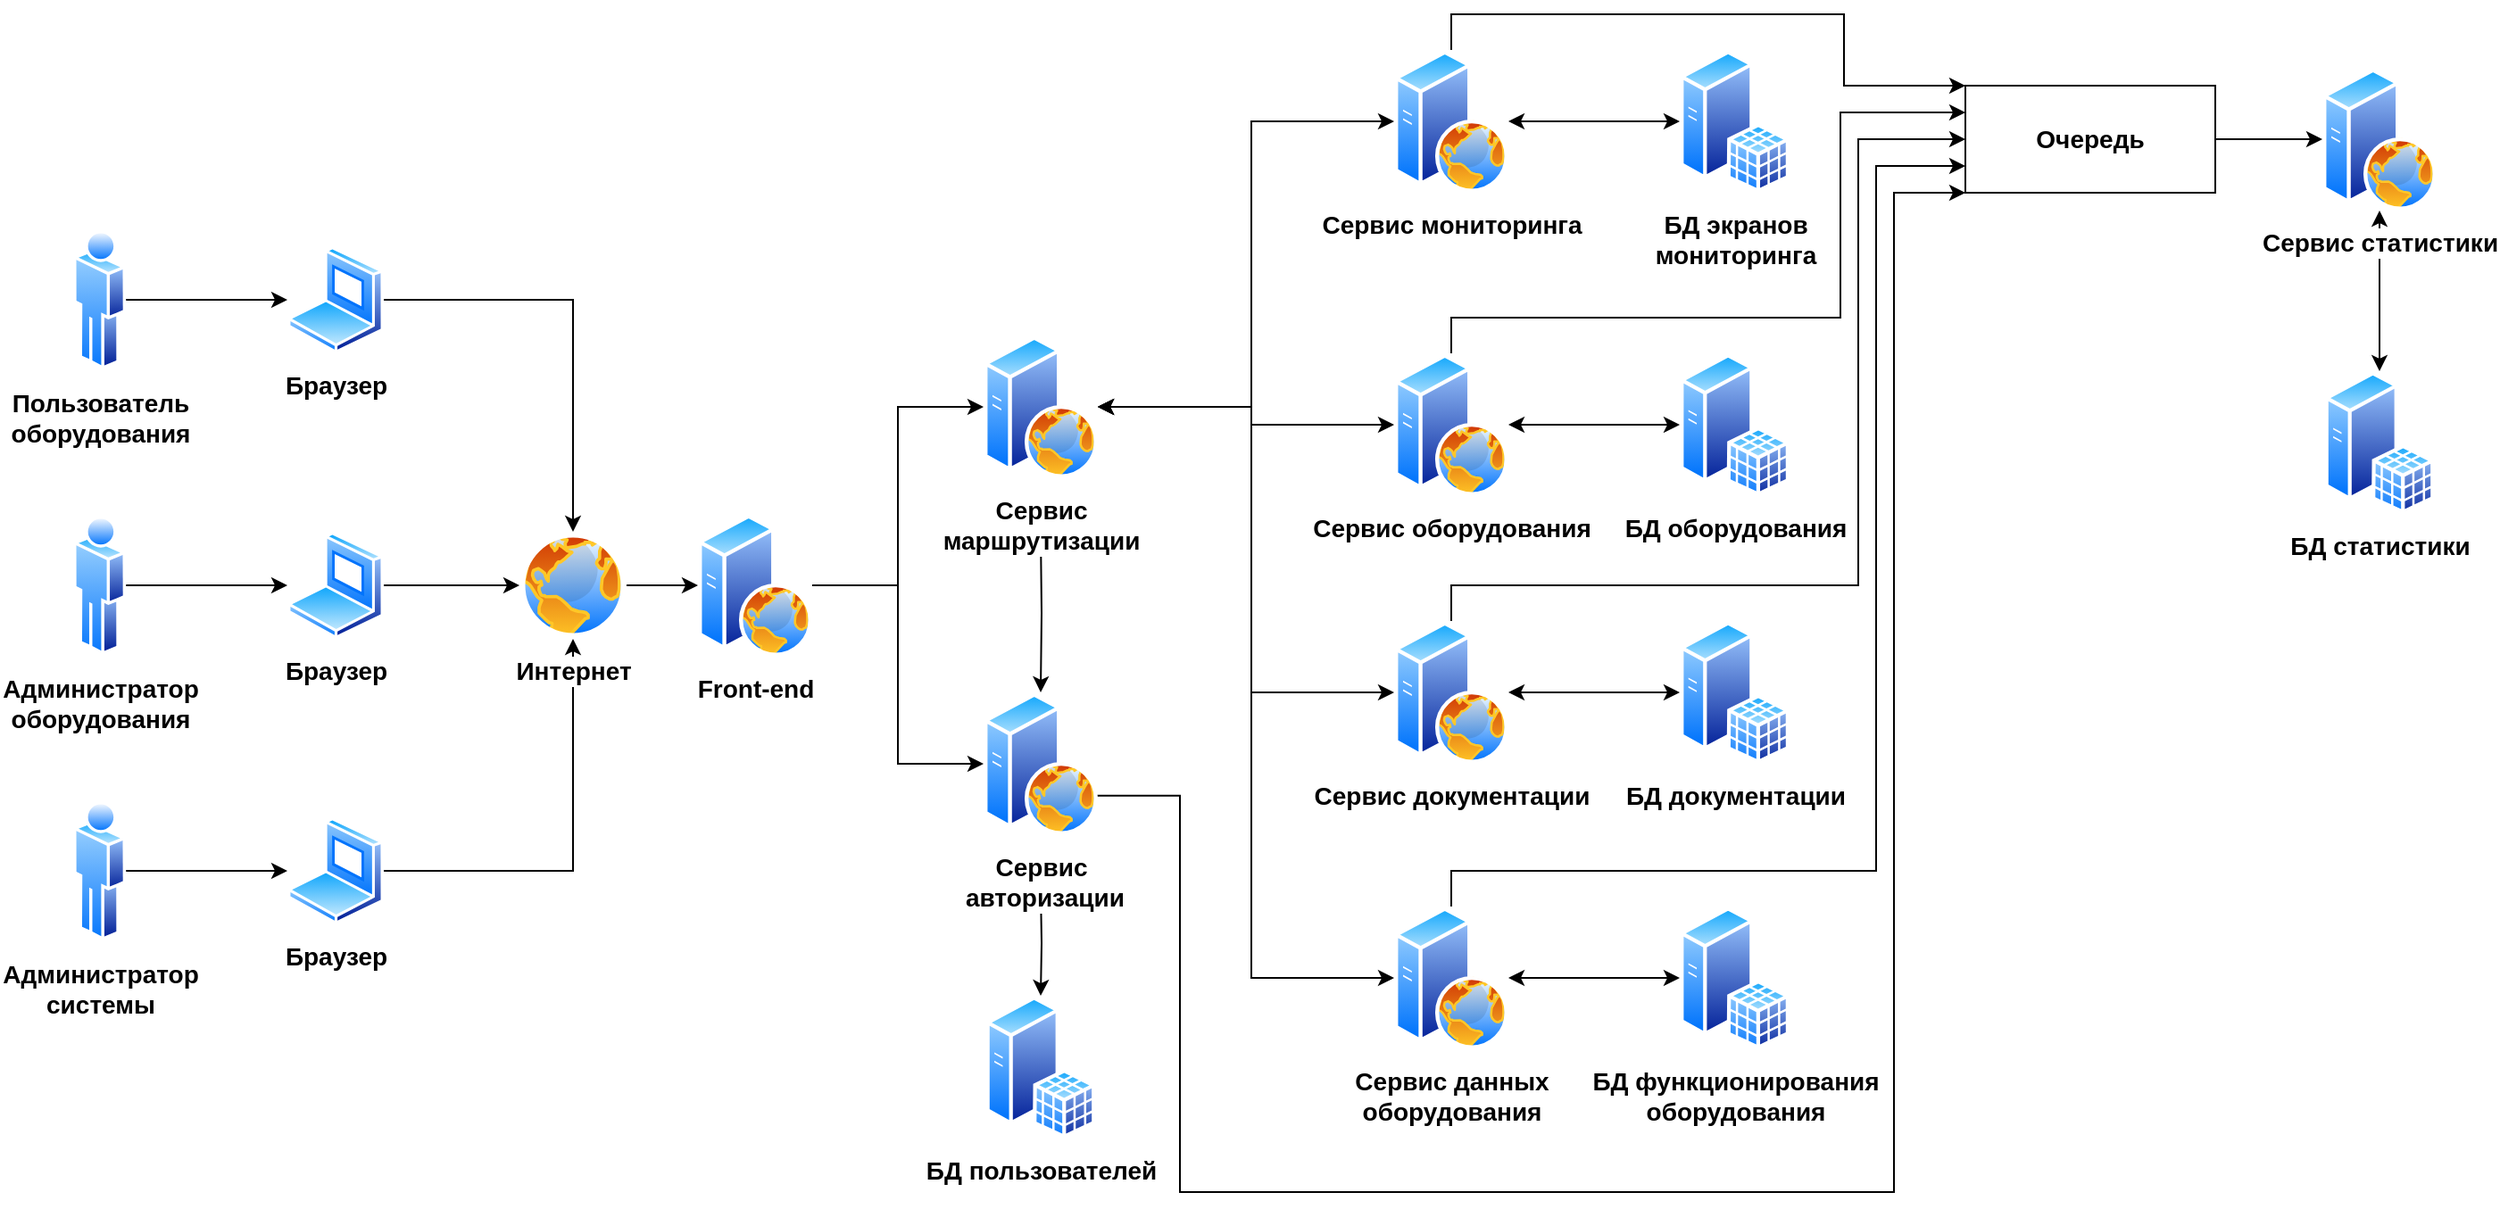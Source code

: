 <mxfile version="14.4.9" type="device"><diagram id="7UiXwg1uSnrwbN_RtKZs" name="Page-1"><mxGraphModel dx="2431" dy="1103" grid="1" gridSize="10" guides="1" tooltips="1" connect="1" arrows="1" fold="1" page="0" pageScale="1" pageWidth="827" pageHeight="1169" math="0" shadow="0"><root><mxCell id="0"/><mxCell id="1" parent="0"/><mxCell id="UalVrXW0ZuYl1teN-6kn-25" style="edgeStyle=orthogonalEdgeStyle;rounded=0;orthogonalLoop=1;jettySize=auto;html=1;exitX=1;exitY=0.5;exitDx=0;exitDy=0;fontSize=14;fontStyle=1" edge="1" parent="1" source="UalVrXW0ZuYl1teN-6kn-15" target="UalVrXW0ZuYl1teN-6kn-18"><mxGeometry relative="1" as="geometry"/></mxCell><mxCell id="UalVrXW0ZuYl1teN-6kn-15" value="Пользователь&lt;br style=&quot;font-size: 14px;&quot;&gt;оборудования" style="aspect=fixed;perimeter=ellipsePerimeter;html=1;align=center;shadow=0;dashed=0;spacingTop=3;image;image=img/lib/active_directory/user.svg;strokeColor=#000000;fontSize=14;fontStyle=1" vertex="1" parent="1"><mxGeometry x="20" y="160" width="29.6" height="80" as="geometry"/></mxCell><mxCell id="UalVrXW0ZuYl1teN-6kn-26" style="edgeStyle=orthogonalEdgeStyle;rounded=0;orthogonalLoop=1;jettySize=auto;html=1;exitX=1;exitY=0.5;exitDx=0;exitDy=0;entryX=0;entryY=0.5;entryDx=0;entryDy=0;fontSize=14;fontStyle=1" edge="1" parent="1" source="UalVrXW0ZuYl1teN-6kn-16" target="UalVrXW0ZuYl1teN-6kn-19"><mxGeometry relative="1" as="geometry"/></mxCell><mxCell id="UalVrXW0ZuYl1teN-6kn-16" value="Администратор&lt;br style=&quot;font-size: 14px;&quot;&gt;оборудования" style="aspect=fixed;perimeter=ellipsePerimeter;html=1;align=center;shadow=0;dashed=0;spacingTop=3;image;image=img/lib/active_directory/user.svg;strokeColor=#000000;fontSize=14;fontStyle=1" vertex="1" parent="1"><mxGeometry x="20" y="320" width="29.6" height="80" as="geometry"/></mxCell><mxCell id="UalVrXW0ZuYl1teN-6kn-27" style="edgeStyle=orthogonalEdgeStyle;rounded=0;orthogonalLoop=1;jettySize=auto;html=1;exitX=1;exitY=0.5;exitDx=0;exitDy=0;entryX=0;entryY=0.5;entryDx=0;entryDy=0;fontSize=14;fontStyle=1" edge="1" parent="1" source="UalVrXW0ZuYl1teN-6kn-17" target="UalVrXW0ZuYl1teN-6kn-20"><mxGeometry relative="1" as="geometry"/></mxCell><mxCell id="UalVrXW0ZuYl1teN-6kn-17" value="Администратор&lt;br style=&quot;font-size: 14px;&quot;&gt;системы" style="aspect=fixed;perimeter=ellipsePerimeter;html=1;align=center;shadow=0;dashed=0;spacingTop=3;image;image=img/lib/active_directory/user.svg;strokeColor=#000000;fontSize=14;fontStyle=1" vertex="1" parent="1"><mxGeometry x="20" y="480" width="29.6" height="80" as="geometry"/></mxCell><mxCell id="UalVrXW0ZuYl1teN-6kn-28" style="edgeStyle=orthogonalEdgeStyle;rounded=0;orthogonalLoop=1;jettySize=auto;html=1;exitX=1;exitY=0.5;exitDx=0;exitDy=0;fontSize=14;fontStyle=1" edge="1" parent="1" source="UalVrXW0ZuYl1teN-6kn-18" target="UalVrXW0ZuYl1teN-6kn-21"><mxGeometry relative="1" as="geometry"/></mxCell><mxCell id="UalVrXW0ZuYl1teN-6kn-18" value="Браузер" style="aspect=fixed;perimeter=ellipsePerimeter;html=1;align=center;shadow=0;dashed=0;spacingTop=3;image;image=img/lib/active_directory/laptop_client.svg;strokeColor=#000000;fontSize=14;fontStyle=1" vertex="1" parent="1"><mxGeometry x="140" y="170" width="54" height="60" as="geometry"/></mxCell><mxCell id="UalVrXW0ZuYl1teN-6kn-23" style="edgeStyle=orthogonalEdgeStyle;rounded=0;orthogonalLoop=1;jettySize=auto;html=1;exitX=1;exitY=0.5;exitDx=0;exitDy=0;fontSize=14;fontStyle=1" edge="1" parent="1" source="UalVrXW0ZuYl1teN-6kn-19" target="UalVrXW0ZuYl1teN-6kn-21"><mxGeometry relative="1" as="geometry"/></mxCell><mxCell id="UalVrXW0ZuYl1teN-6kn-19" value="Браузер" style="aspect=fixed;perimeter=ellipsePerimeter;html=1;align=center;shadow=0;dashed=0;spacingTop=3;image;image=img/lib/active_directory/laptop_client.svg;strokeColor=#000000;fontSize=14;fontStyle=1" vertex="1" parent="1"><mxGeometry x="140" y="330" width="54" height="60" as="geometry"/></mxCell><mxCell id="UalVrXW0ZuYl1teN-6kn-24" style="edgeStyle=orthogonalEdgeStyle;rounded=0;orthogonalLoop=1;jettySize=auto;html=1;exitX=1;exitY=0.5;exitDx=0;exitDy=0;entryX=0.5;entryY=1;entryDx=0;entryDy=0;fontSize=14;fontStyle=1" edge="1" parent="1" source="UalVrXW0ZuYl1teN-6kn-20" target="UalVrXW0ZuYl1teN-6kn-21"><mxGeometry relative="1" as="geometry"/></mxCell><mxCell id="UalVrXW0ZuYl1teN-6kn-20" value="Браузер" style="aspect=fixed;perimeter=ellipsePerimeter;html=1;align=center;shadow=0;dashed=0;spacingTop=3;image;image=img/lib/active_directory/laptop_client.svg;strokeColor=#000000;fontSize=14;fontStyle=1" vertex="1" parent="1"><mxGeometry x="140" y="490" width="54" height="60" as="geometry"/></mxCell><mxCell id="UalVrXW0ZuYl1teN-6kn-30" style="edgeStyle=orthogonalEdgeStyle;rounded=0;orthogonalLoop=1;jettySize=auto;html=1;exitX=1;exitY=0.5;exitDx=0;exitDy=0;fontSize=14;fontStyle=1" edge="1" parent="1" source="UalVrXW0ZuYl1teN-6kn-21" target="UalVrXW0ZuYl1teN-6kn-29"><mxGeometry relative="1" as="geometry"/></mxCell><mxCell id="UalVrXW0ZuYl1teN-6kn-21" value="Интернет" style="aspect=fixed;perimeter=ellipsePerimeter;html=1;align=center;shadow=0;dashed=0;spacingTop=3;image;image=img/lib/active_directory/internet_globe.svg;strokeColor=#000000;fontSize=14;fontStyle=1" vertex="1" parent="1"><mxGeometry x="270" y="330" width="60" height="60" as="geometry"/></mxCell><mxCell id="UalVrXW0ZuYl1teN-6kn-34" style="edgeStyle=orthogonalEdgeStyle;rounded=0;orthogonalLoop=1;jettySize=auto;html=1;exitX=1;exitY=0.5;exitDx=0;exitDy=0;entryX=0;entryY=0.5;entryDx=0;entryDy=0;fontSize=14;fontStyle=1" edge="1" parent="1" source="UalVrXW0ZuYl1teN-6kn-29" target="UalVrXW0ZuYl1teN-6kn-31"><mxGeometry relative="1" as="geometry"/></mxCell><mxCell id="UalVrXW0ZuYl1teN-6kn-36" style="edgeStyle=orthogonalEdgeStyle;rounded=0;orthogonalLoop=1;jettySize=auto;html=1;exitX=1;exitY=0.5;exitDx=0;exitDy=0;entryX=0;entryY=0.5;entryDx=0;entryDy=0;fontSize=14;fontStyle=1" edge="1" parent="1" source="UalVrXW0ZuYl1teN-6kn-29" target="UalVrXW0ZuYl1teN-6kn-32"><mxGeometry relative="1" as="geometry"/></mxCell><mxCell id="UalVrXW0ZuYl1teN-6kn-29" value="Front-end" style="aspect=fixed;perimeter=ellipsePerimeter;html=1;align=center;shadow=0;dashed=0;spacingTop=3;image;image=img/lib/active_directory/web_server.svg;strokeColor=#000000;fontSize=14;fontStyle=1" vertex="1" parent="1"><mxGeometry x="370" y="320" width="64" height="80" as="geometry"/></mxCell><mxCell id="UalVrXW0ZuYl1teN-6kn-37" style="edgeStyle=orthogonalEdgeStyle;rounded=0;orthogonalLoop=1;jettySize=auto;html=1;startArrow=classic;startFill=1;fontSize=14;fontStyle=1" edge="1" parent="1" target="UalVrXW0ZuYl1teN-6kn-32"><mxGeometry relative="1" as="geometry"><mxPoint x="562" y="330" as="sourcePoint"/></mxGeometry></mxCell><mxCell id="UalVrXW0ZuYl1teN-6kn-44" style="edgeStyle=orthogonalEdgeStyle;rounded=0;orthogonalLoop=1;jettySize=auto;html=1;entryX=0;entryY=0.5;entryDx=0;entryDy=0;startArrow=classic;startFill=1;fontSize=14;fontStyle=1;exitX=1;exitY=0.5;exitDx=0;exitDy=0;" edge="1" parent="1" source="UalVrXW0ZuYl1teN-6kn-31" target="UalVrXW0ZuYl1teN-6kn-43"><mxGeometry relative="1" as="geometry"><mxPoint x="600" y="270" as="sourcePoint"/><Array as="points"><mxPoint x="680" y="260"/><mxPoint x="680" y="100"/></Array></mxGeometry></mxCell><mxCell id="UalVrXW0ZuYl1teN-6kn-45" style="edgeStyle=orthogonalEdgeStyle;rounded=0;orthogonalLoop=1;jettySize=auto;html=1;entryX=0;entryY=0.5;entryDx=0;entryDy=0;startArrow=classic;startFill=1;fontSize=14;fontStyle=1;exitX=1;exitY=0.5;exitDx=0;exitDy=0;" edge="1" parent="1" source="UalVrXW0ZuYl1teN-6kn-31" target="UalVrXW0ZuYl1teN-6kn-40"><mxGeometry relative="1" as="geometry"><mxPoint x="600" y="270" as="sourcePoint"/><Array as="points"><mxPoint x="680" y="260"/><mxPoint x="680" y="420"/></Array></mxGeometry></mxCell><mxCell id="UalVrXW0ZuYl1teN-6kn-46" style="edgeStyle=orthogonalEdgeStyle;rounded=0;orthogonalLoop=1;jettySize=auto;html=1;entryX=0;entryY=0.5;entryDx=0;entryDy=0;startArrow=classic;startFill=1;fontSize=14;fontStyle=1;exitX=1;exitY=0.5;exitDx=0;exitDy=0;" edge="1" parent="1" source="UalVrXW0ZuYl1teN-6kn-31" target="UalVrXW0ZuYl1teN-6kn-42"><mxGeometry relative="1" as="geometry"><mxPoint x="600" y="270" as="sourcePoint"/><Array as="points"><mxPoint x="680" y="260"/><mxPoint x="680" y="580"/></Array></mxGeometry></mxCell><mxCell id="UalVrXW0ZuYl1teN-6kn-47" style="edgeStyle=orthogonalEdgeStyle;rounded=0;orthogonalLoop=1;jettySize=auto;html=1;startArrow=classic;startFill=1;fontSize=14;fontStyle=1" edge="1" parent="1" source="UalVrXW0ZuYl1teN-6kn-31" target="UalVrXW0ZuYl1teN-6kn-39"><mxGeometry relative="1" as="geometry"><mxPoint x="600" y="270" as="sourcePoint"/><Array as="points"><mxPoint x="680" y="260"/><mxPoint x="680" y="270"/></Array></mxGeometry></mxCell><mxCell id="UalVrXW0ZuYl1teN-6kn-31" value="Сервис &lt;br&gt;маршрутизации" style="aspect=fixed;perimeter=ellipsePerimeter;html=1;align=center;shadow=0;dashed=0;spacingTop=3;image;image=img/lib/active_directory/web_server.svg;strokeColor=#000000;fontSize=14;fontStyle=1" vertex="1" parent="1"><mxGeometry x="530" y="220" width="64" height="80" as="geometry"/></mxCell><mxCell id="UalVrXW0ZuYl1teN-6kn-49" style="edgeStyle=orthogonalEdgeStyle;rounded=0;orthogonalLoop=1;jettySize=auto;html=1;startArrow=classic;startFill=1;fontSize=14;fontStyle=1" edge="1" parent="1" target="UalVrXW0ZuYl1teN-6kn-48"><mxGeometry relative="1" as="geometry"><mxPoint x="562" y="530" as="sourcePoint"/></mxGeometry></mxCell><mxCell id="UalVrXW0ZuYl1teN-6kn-87" style="edgeStyle=orthogonalEdgeStyle;rounded=0;orthogonalLoop=1;jettySize=auto;html=1;exitX=1;exitY=0.75;exitDx=0;exitDy=0;entryX=0;entryY=1;entryDx=0;entryDy=0;startArrow=none;startFill=0;fontSize=14;fontStyle=1" edge="1" parent="1" source="UalVrXW0ZuYl1teN-6kn-32" target="UalVrXW0ZuYl1teN-6kn-77"><mxGeometry relative="1" as="geometry"><Array as="points"><mxPoint x="640" y="478"/><mxPoint x="640" y="700"/><mxPoint x="1040" y="700"/><mxPoint x="1040" y="140"/></Array></mxGeometry></mxCell><mxCell id="UalVrXW0ZuYl1teN-6kn-32" value="Сервис&lt;br&gt;&amp;nbsp;авторизации" style="aspect=fixed;perimeter=ellipsePerimeter;html=1;align=center;shadow=0;dashed=0;spacingTop=3;image;image=img/lib/active_directory/web_server.svg;strokeColor=#000000;fontSize=14;fontStyle=1" vertex="1" parent="1"><mxGeometry x="530" y="420" width="64" height="80" as="geometry"/></mxCell><mxCell id="UalVrXW0ZuYl1teN-6kn-56" style="edgeStyle=orthogonalEdgeStyle;rounded=0;orthogonalLoop=1;jettySize=auto;html=1;exitX=1;exitY=0.5;exitDx=0;exitDy=0;entryX=0;entryY=0.5;entryDx=0;entryDy=0;startArrow=classic;startFill=1;fontSize=14;fontStyle=1" edge="1" parent="1" source="UalVrXW0ZuYl1teN-6kn-39" target="UalVrXW0ZuYl1teN-6kn-53"><mxGeometry relative="1" as="geometry"/></mxCell><mxCell id="UalVrXW0ZuYl1teN-6kn-84" style="edgeStyle=orthogonalEdgeStyle;rounded=0;orthogonalLoop=1;jettySize=auto;html=1;exitX=0.5;exitY=0;exitDx=0;exitDy=0;entryX=0;entryY=0.25;entryDx=0;entryDy=0;startArrow=none;startFill=0;fontSize=14;fontStyle=1" edge="1" parent="1" source="UalVrXW0ZuYl1teN-6kn-39" target="UalVrXW0ZuYl1teN-6kn-77"><mxGeometry relative="1" as="geometry"><Array as="points"><mxPoint x="792" y="210"/><mxPoint x="1010" y="210"/><mxPoint x="1010" y="95"/></Array></mxGeometry></mxCell><mxCell id="UalVrXW0ZuYl1teN-6kn-39" value="Сервис оборудования" style="aspect=fixed;perimeter=ellipsePerimeter;html=1;align=center;shadow=0;dashed=0;spacingTop=3;image;image=img/lib/active_directory/web_server.svg;strokeColor=#000000;fontSize=14;fontStyle=1" vertex="1" parent="1"><mxGeometry x="760" y="230" width="64" height="80" as="geometry"/></mxCell><mxCell id="UalVrXW0ZuYl1teN-6kn-57" style="edgeStyle=orthogonalEdgeStyle;rounded=0;orthogonalLoop=1;jettySize=auto;html=1;exitX=1;exitY=0.5;exitDx=0;exitDy=0;entryX=0;entryY=0.5;entryDx=0;entryDy=0;startArrow=classic;startFill=1;fontSize=14;fontStyle=1" edge="1" parent="1" source="UalVrXW0ZuYl1teN-6kn-40" target="UalVrXW0ZuYl1teN-6kn-52"><mxGeometry relative="1" as="geometry"/></mxCell><mxCell id="UalVrXW0ZuYl1teN-6kn-85" style="edgeStyle=orthogonalEdgeStyle;rounded=0;orthogonalLoop=1;jettySize=auto;html=1;exitX=0.5;exitY=0;exitDx=0;exitDy=0;entryX=0;entryY=0.5;entryDx=0;entryDy=0;startArrow=none;startFill=0;fontSize=14;fontStyle=1" edge="1" parent="1" source="UalVrXW0ZuYl1teN-6kn-40" target="UalVrXW0ZuYl1teN-6kn-77"><mxGeometry relative="1" as="geometry"><Array as="points"><mxPoint x="792" y="360"/><mxPoint x="1020" y="360"/><mxPoint x="1020" y="110"/></Array></mxGeometry></mxCell><mxCell id="UalVrXW0ZuYl1teN-6kn-40" value="Сервис документации" style="aspect=fixed;perimeter=ellipsePerimeter;html=1;align=center;shadow=0;dashed=0;spacingTop=3;image;image=img/lib/active_directory/web_server.svg;strokeColor=#000000;fontSize=14;fontStyle=1" vertex="1" parent="1"><mxGeometry x="760" y="380" width="64" height="80" as="geometry"/></mxCell><mxCell id="UalVrXW0ZuYl1teN-6kn-59" value="" style="edgeStyle=orthogonalEdgeStyle;rounded=0;orthogonalLoop=1;jettySize=auto;html=1;startArrow=classic;startFill=1;fontSize=14;fontStyle=1" edge="1" parent="1" source="UalVrXW0ZuYl1teN-6kn-42" target="UalVrXW0ZuYl1teN-6kn-58"><mxGeometry relative="1" as="geometry"/></mxCell><mxCell id="UalVrXW0ZuYl1teN-6kn-86" style="edgeStyle=orthogonalEdgeStyle;rounded=0;orthogonalLoop=1;jettySize=auto;html=1;entryX=0;entryY=0.75;entryDx=0;entryDy=0;startArrow=none;startFill=0;exitX=0.5;exitY=0;exitDx=0;exitDy=0;fontSize=14;fontStyle=1" edge="1" parent="1" source="UalVrXW0ZuYl1teN-6kn-42" target="UalVrXW0ZuYl1teN-6kn-77"><mxGeometry relative="1" as="geometry"><Array as="points"><mxPoint x="792" y="520"/><mxPoint x="1030" y="520"/><mxPoint x="1030" y="125"/></Array></mxGeometry></mxCell><mxCell id="UalVrXW0ZuYl1teN-6kn-42" value="Сервис данных &lt;br style=&quot;font-size: 14px;&quot;&gt;оборудования" style="aspect=fixed;perimeter=ellipsePerimeter;html=1;align=center;shadow=0;dashed=0;spacingTop=3;image;image=img/lib/active_directory/web_server.svg;strokeColor=#000000;fontSize=14;fontStyle=1" vertex="1" parent="1"><mxGeometry x="760" y="540" width="64" height="80" as="geometry"/></mxCell><mxCell id="UalVrXW0ZuYl1teN-6kn-55" style="edgeStyle=orthogonalEdgeStyle;rounded=0;orthogonalLoop=1;jettySize=auto;html=1;exitX=1;exitY=0.5;exitDx=0;exitDy=0;startArrow=classic;startFill=1;fontSize=14;fontStyle=1" edge="1" parent="1" source="UalVrXW0ZuYl1teN-6kn-43" target="UalVrXW0ZuYl1teN-6kn-54"><mxGeometry relative="1" as="geometry"/></mxCell><mxCell id="UalVrXW0ZuYl1teN-6kn-83" style="edgeStyle=orthogonalEdgeStyle;rounded=0;orthogonalLoop=1;jettySize=auto;html=1;exitX=0.5;exitY=0;exitDx=0;exitDy=0;startArrow=none;startFill=0;entryX=0;entryY=0;entryDx=0;entryDy=0;fontSize=14;fontStyle=1" edge="1" parent="1" source="UalVrXW0ZuYl1teN-6kn-43" target="UalVrXW0ZuYl1teN-6kn-77"><mxGeometry relative="1" as="geometry"><mxPoint x="1190" y="80" as="targetPoint"/><Array as="points"><mxPoint x="792" y="40"/><mxPoint x="1012" y="40"/><mxPoint x="1012" y="80"/></Array></mxGeometry></mxCell><mxCell id="UalVrXW0ZuYl1teN-6kn-43" value="Сервис мониторинга" style="aspect=fixed;perimeter=ellipsePerimeter;html=1;align=center;shadow=0;dashed=0;spacingTop=3;image;image=img/lib/active_directory/web_server.svg;strokeColor=#000000;fontSize=14;fontStyle=1" vertex="1" parent="1"><mxGeometry x="760" y="60" width="64" height="80" as="geometry"/></mxCell><mxCell id="UalVrXW0ZuYl1teN-6kn-48" value="БД пользователей" style="aspect=fixed;perimeter=ellipsePerimeter;html=1;align=center;shadow=0;dashed=0;spacingTop=3;image;image=img/lib/active_directory/sql_server.svg;strokeColor=#000000;fontSize=14;fontStyle=1" vertex="1" parent="1"><mxGeometry x="531.2" y="590" width="61.6" height="80" as="geometry"/></mxCell><mxCell id="UalVrXW0ZuYl1teN-6kn-52" value="БД документации" style="aspect=fixed;perimeter=ellipsePerimeter;html=1;align=center;shadow=0;dashed=0;spacingTop=3;image;image=img/lib/active_directory/sql_server.svg;strokeColor=#000000;fontSize=14;fontStyle=1" vertex="1" parent="1"><mxGeometry x="920" y="380" width="61.6" height="80" as="geometry"/></mxCell><mxCell id="UalVrXW0ZuYl1teN-6kn-53" value="БД оборудования" style="aspect=fixed;perimeter=ellipsePerimeter;html=1;align=center;shadow=0;dashed=0;spacingTop=3;image;image=img/lib/active_directory/sql_server.svg;strokeColor=#000000;fontSize=14;fontStyle=1" vertex="1" parent="1"><mxGeometry x="920" y="230" width="61.6" height="80" as="geometry"/></mxCell><mxCell id="UalVrXW0ZuYl1teN-6kn-54" value="БД экранов&lt;br style=&quot;font-size: 14px;&quot;&gt;мониторинга" style="aspect=fixed;perimeter=ellipsePerimeter;html=1;align=center;shadow=0;dashed=0;spacingTop=3;image;image=img/lib/active_directory/sql_server.svg;strokeColor=#000000;fontSize=14;fontStyle=1" vertex="1" parent="1"><mxGeometry x="920" y="60" width="61.6" height="80" as="geometry"/></mxCell><mxCell id="UalVrXW0ZuYl1teN-6kn-58" value="БД функционирования &lt;br style=&quot;font-size: 14px;&quot;&gt;оборудования" style="aspect=fixed;perimeter=ellipsePerimeter;html=1;align=center;shadow=0;dashed=0;spacingTop=3;image;image=img/lib/active_directory/sql_server.svg;strokeColor=#000000;fontSize=14;fontStyle=1" vertex="1" parent="1"><mxGeometry x="920" y="540" width="61.6" height="80" as="geometry"/></mxCell><mxCell id="UalVrXW0ZuYl1teN-6kn-93" style="edgeStyle=orthogonalEdgeStyle;rounded=0;orthogonalLoop=1;jettySize=auto;html=1;startArrow=classic;startFill=1;fontSize=14;fontStyle=1" edge="1" parent="1" source="UalVrXW0ZuYl1teN-6kn-70" target="UalVrXW0ZuYl1teN-6kn-89"><mxGeometry relative="1" as="geometry"/></mxCell><mxCell id="UalVrXW0ZuYl1teN-6kn-70" value="Сервис статистики" style="aspect=fixed;perimeter=ellipsePerimeter;html=1;align=center;shadow=0;dashed=0;spacingTop=3;image;image=img/lib/active_directory/web_server.svg;strokeColor=#000000;fontSize=14;fontStyle=1" vertex="1" parent="1"><mxGeometry x="1280" y="70" width="64" height="80" as="geometry"/></mxCell><mxCell id="UalVrXW0ZuYl1teN-6kn-88" style="edgeStyle=orthogonalEdgeStyle;rounded=0;orthogonalLoop=1;jettySize=auto;html=1;exitX=1;exitY=0.5;exitDx=0;exitDy=0;startArrow=none;startFill=0;fontSize=14;fontStyle=1" edge="1" parent="1" source="UalVrXW0ZuYl1teN-6kn-77" target="UalVrXW0ZuYl1teN-6kn-70"><mxGeometry relative="1" as="geometry"/></mxCell><mxCell id="UalVrXW0ZuYl1teN-6kn-77" value="Очередь" style="rounded=0;whiteSpace=wrap;html=1;strokeColor=#000000;fontSize=14;fontStyle=1" vertex="1" parent="1"><mxGeometry x="1080" y="80" width="140" height="60" as="geometry"/></mxCell><mxCell id="UalVrXW0ZuYl1teN-6kn-89" value="БД статистики" style="aspect=fixed;perimeter=ellipsePerimeter;html=1;align=center;shadow=0;dashed=0;spacingTop=3;image;image=img/lib/active_directory/sql_server.svg;strokeColor=#000000;fontSize=14;fontStyle=1" vertex="1" parent="1"><mxGeometry x="1281.2" y="240" width="61.6" height="80" as="geometry"/></mxCell></root></mxGraphModel></diagram></mxfile>